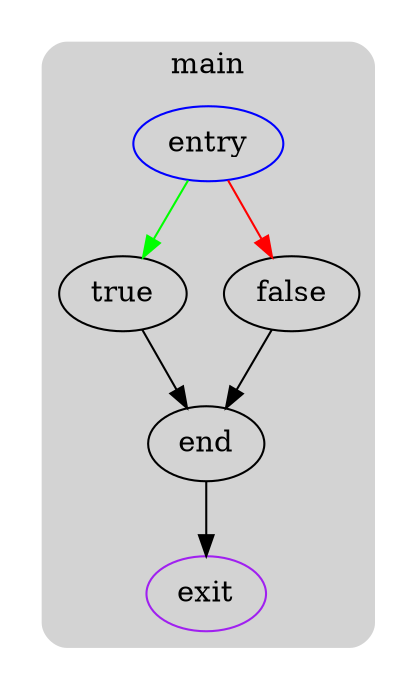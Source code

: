 digraph G {
  compound=true
  subgraph cluster_ {
    peripheries=0
    subgraph cluster_0 {
      label="main"
      color=darkgray
      style=rounded
      bgcolor=lightgray
      cluster_0_0[label="entry",shape=oval,color=blue,rank=source]
      cluster_0_1[label="true",shape=oval]
      cluster_0_2[label="false",shape=oval]
      cluster_0_3[label="end",shape=oval]
      cluster_0_exit[label=exit,color=purple,rank=sink]
      cluster_0_0 -> cluster_0_1 [color=green]
      cluster_0_0 -> cluster_0_2 [color=red]
      cluster_0_1 -> cluster_0_3
      cluster_0_2 -> cluster_0_3
      cluster_0_3 -> cluster_0_exit [color=black]
    }
  }
}
